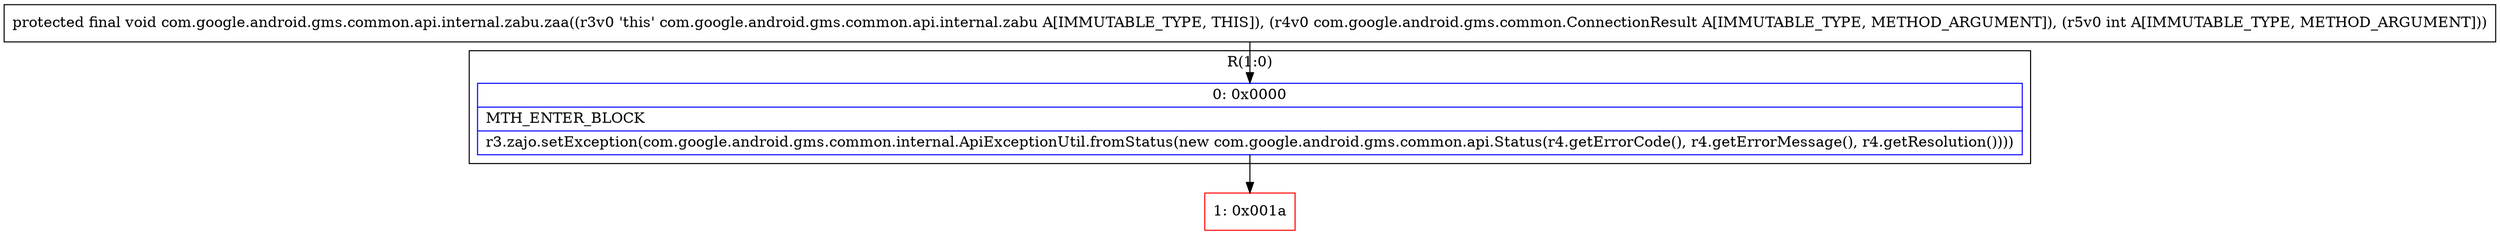 digraph "CFG forcom.google.android.gms.common.api.internal.zabu.zaa(Lcom\/google\/android\/gms\/common\/ConnectionResult;I)V" {
subgraph cluster_Region_868605847 {
label = "R(1:0)";
node [shape=record,color=blue];
Node_0 [shape=record,label="{0\:\ 0x0000|MTH_ENTER_BLOCK\l|r3.zajo.setException(com.google.android.gms.common.internal.ApiExceptionUtil.fromStatus(new com.google.android.gms.common.api.Status(r4.getErrorCode(), r4.getErrorMessage(), r4.getResolution())))\l}"];
}
Node_1 [shape=record,color=red,label="{1\:\ 0x001a}"];
MethodNode[shape=record,label="{protected final void com.google.android.gms.common.api.internal.zabu.zaa((r3v0 'this' com.google.android.gms.common.api.internal.zabu A[IMMUTABLE_TYPE, THIS]), (r4v0 com.google.android.gms.common.ConnectionResult A[IMMUTABLE_TYPE, METHOD_ARGUMENT]), (r5v0 int A[IMMUTABLE_TYPE, METHOD_ARGUMENT])) }"];
MethodNode -> Node_0;
Node_0 -> Node_1;
}

